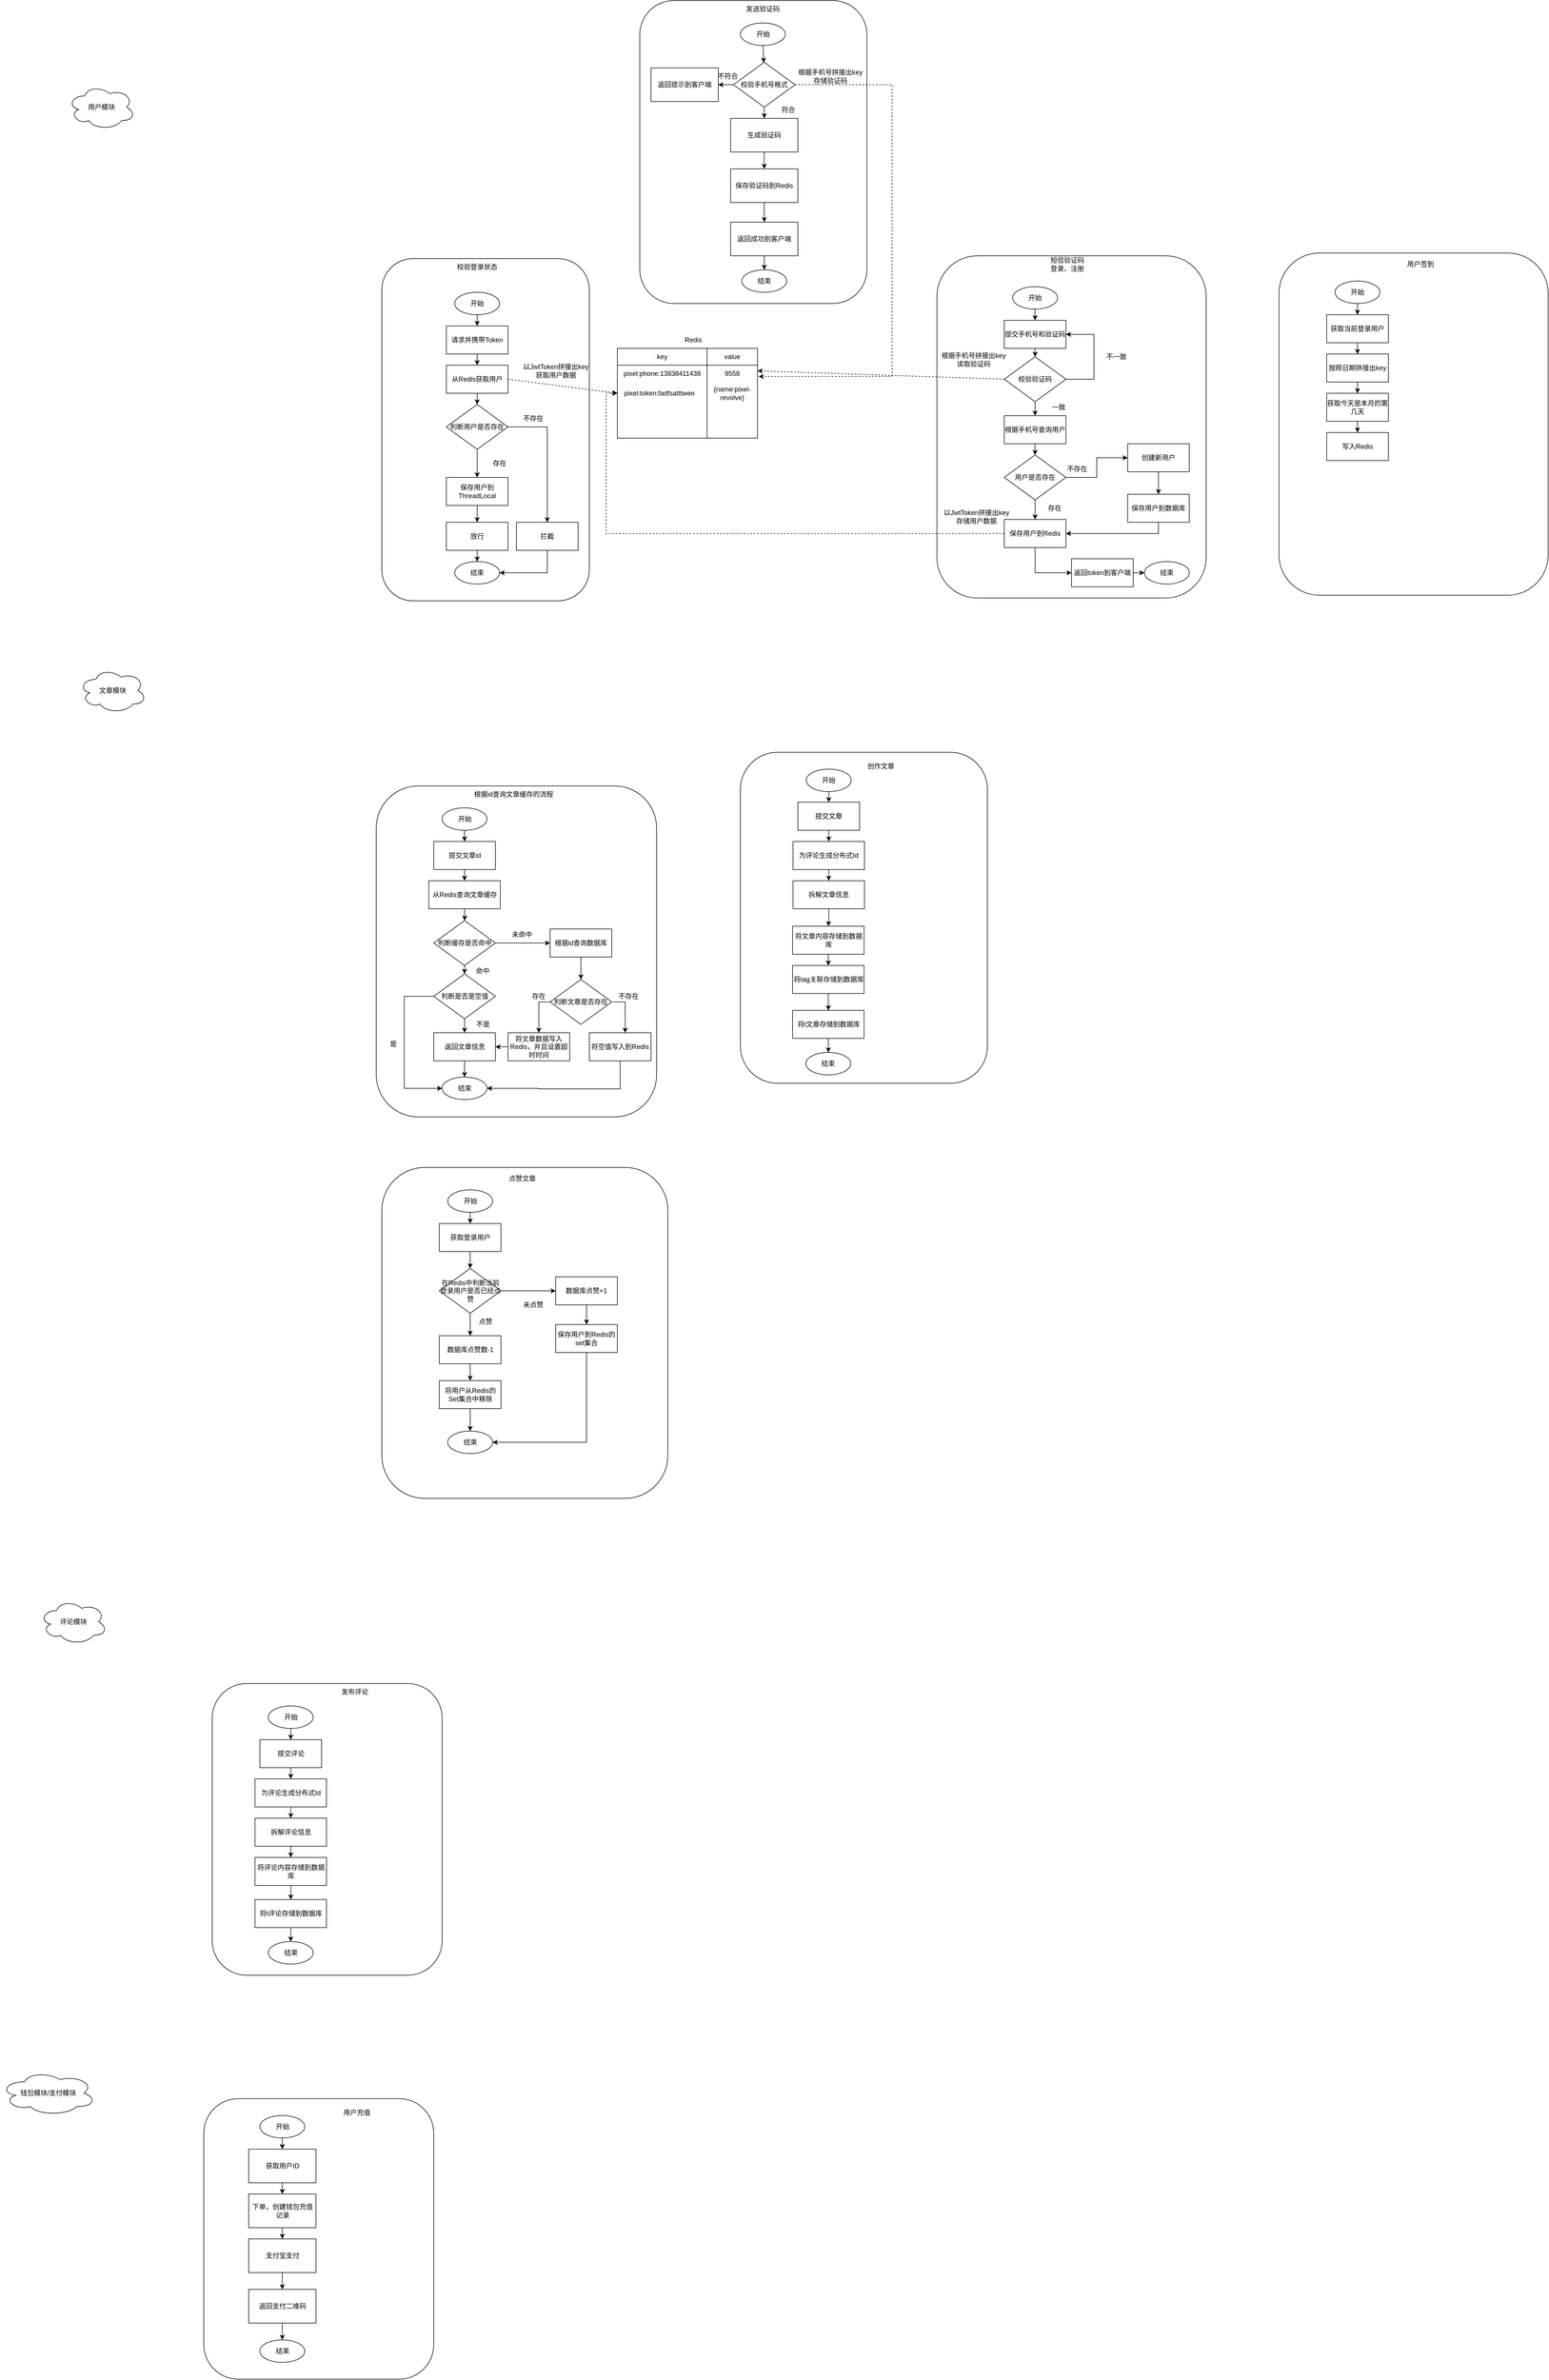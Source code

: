 <mxfile version="20.3.0" type="device"><diagram id="nVhsy2SbT8RxOn98KGPi" name="第 1 页"><mxGraphModel dx="1289" dy="2018" grid="1" gridSize="10" guides="1" tooltips="1" connect="1" arrows="1" fold="1" page="1" pageScale="1" pageWidth="827" pageHeight="1169" math="0" shadow="0"><root><mxCell id="0"/><mxCell id="1" parent="0"/><mxCell id="j9AViTtsNeWLFp3kKmNX-2" value="" style="rounded=1;whiteSpace=wrap;html=1;" parent="1" vertex="1"><mxGeometry x="-100" y="90" width="370" height="610" as="geometry"/></mxCell><mxCell id="j9AViTtsNeWLFp3kKmNX-5" value="" style="edgeStyle=orthogonalEdgeStyle;rounded=0;orthogonalLoop=1;jettySize=auto;html=1;" parent="1" source="j9AViTtsNeWLFp3kKmNX-1" target="j9AViTtsNeWLFp3kKmNX-4" edge="1"><mxGeometry relative="1" as="geometry"/></mxCell><mxCell id="j9AViTtsNeWLFp3kKmNX-1" value="开始" style="ellipse;whiteSpace=wrap;html=1;" parent="1" vertex="1"><mxGeometry x="30" y="150" width="80" height="40" as="geometry"/></mxCell><mxCell id="j9AViTtsNeWLFp3kKmNX-7" value="" style="edgeStyle=orthogonalEdgeStyle;rounded=0;orthogonalLoop=1;jettySize=auto;html=1;" parent="1" source="j9AViTtsNeWLFp3kKmNX-4" target="j9AViTtsNeWLFp3kKmNX-6" edge="1"><mxGeometry relative="1" as="geometry"/></mxCell><mxCell id="j9AViTtsNeWLFp3kKmNX-4" value="请求并携带Token" style="rounded=0;whiteSpace=wrap;html=1;" parent="1" vertex="1"><mxGeometry x="15" y="210" width="110" height="50" as="geometry"/></mxCell><mxCell id="j9AViTtsNeWLFp3kKmNX-9" value="" style="edgeStyle=orthogonalEdgeStyle;rounded=0;orthogonalLoop=1;jettySize=auto;html=1;" parent="1" source="j9AViTtsNeWLFp3kKmNX-6" target="j9AViTtsNeWLFp3kKmNX-8" edge="1"><mxGeometry relative="1" as="geometry"/></mxCell><mxCell id="j9AViTtsNeWLFp3kKmNX-67" style="rounded=0;orthogonalLoop=1;jettySize=auto;html=1;exitX=1;exitY=0.5;exitDx=0;exitDy=0;entryX=0;entryY=0.5;entryDx=0;entryDy=0;dashed=1;" parent="1" source="j9AViTtsNeWLFp3kKmNX-6" target="j9AViTtsNeWLFp3kKmNX-41" edge="1"><mxGeometry relative="1" as="geometry"/></mxCell><mxCell id="j9AViTtsNeWLFp3kKmNX-6" value="从Redis获取用户" style="rounded=0;whiteSpace=wrap;html=1;" parent="1" vertex="1"><mxGeometry x="15" y="280" width="110" height="50" as="geometry"/></mxCell><mxCell id="j9AViTtsNeWLFp3kKmNX-11" value="" style="edgeStyle=orthogonalEdgeStyle;rounded=0;orthogonalLoop=1;jettySize=auto;html=1;" parent="1" source="j9AViTtsNeWLFp3kKmNX-8" target="j9AViTtsNeWLFp3kKmNX-10" edge="1"><mxGeometry relative="1" as="geometry"/></mxCell><mxCell id="j9AViTtsNeWLFp3kKmNX-15" style="edgeStyle=orthogonalEdgeStyle;rounded=0;orthogonalLoop=1;jettySize=auto;html=1;entryX=0.5;entryY=0;entryDx=0;entryDy=0;" parent="1" source="j9AViTtsNeWLFp3kKmNX-8" target="j9AViTtsNeWLFp3kKmNX-14" edge="1"><mxGeometry relative="1" as="geometry"/></mxCell><mxCell id="j9AViTtsNeWLFp3kKmNX-8" value="判断用户是否存在" style="rhombus;whiteSpace=wrap;html=1;" parent="1" vertex="1"><mxGeometry x="15" y="350" width="110" height="80" as="geometry"/></mxCell><mxCell id="j9AViTtsNeWLFp3kKmNX-13" value="" style="edgeStyle=orthogonalEdgeStyle;rounded=0;orthogonalLoop=1;jettySize=auto;html=1;" parent="1" source="j9AViTtsNeWLFp3kKmNX-10" target="j9AViTtsNeWLFp3kKmNX-12" edge="1"><mxGeometry relative="1" as="geometry"/></mxCell><mxCell id="j9AViTtsNeWLFp3kKmNX-10" value="保存用户到ThreadLocal" style="rounded=0;whiteSpace=wrap;html=1;" parent="1" vertex="1"><mxGeometry x="15" y="480" width="110" height="50" as="geometry"/></mxCell><mxCell id="j9AViTtsNeWLFp3kKmNX-20" value="" style="edgeStyle=orthogonalEdgeStyle;rounded=0;orthogonalLoop=1;jettySize=auto;html=1;" parent="1" source="j9AViTtsNeWLFp3kKmNX-12" target="j9AViTtsNeWLFp3kKmNX-19" edge="1"><mxGeometry relative="1" as="geometry"/></mxCell><mxCell id="j9AViTtsNeWLFp3kKmNX-12" value="放行" style="rounded=0;whiteSpace=wrap;html=1;" parent="1" vertex="1"><mxGeometry x="15" y="560" width="110" height="50" as="geometry"/></mxCell><mxCell id="j9AViTtsNeWLFp3kKmNX-21" style="edgeStyle=orthogonalEdgeStyle;rounded=0;orthogonalLoop=1;jettySize=auto;html=1;entryX=1;entryY=0.5;entryDx=0;entryDy=0;exitX=0.5;exitY=1;exitDx=0;exitDy=0;" parent="1" source="j9AViTtsNeWLFp3kKmNX-14" target="j9AViTtsNeWLFp3kKmNX-19" edge="1"><mxGeometry relative="1" as="geometry"/></mxCell><mxCell id="j9AViTtsNeWLFp3kKmNX-14" value="拦截" style="rounded=0;whiteSpace=wrap;html=1;" parent="1" vertex="1"><mxGeometry x="140" y="560" width="110" height="50" as="geometry"/></mxCell><mxCell id="j9AViTtsNeWLFp3kKmNX-17" value="存在" style="text;html=1;strokeColor=none;fillColor=none;align=center;verticalAlign=middle;whiteSpace=wrap;rounded=0;" parent="1" vertex="1"><mxGeometry x="80" y="440" width="60" height="30" as="geometry"/></mxCell><mxCell id="j9AViTtsNeWLFp3kKmNX-18" value="不存在" style="text;html=1;strokeColor=none;fillColor=none;align=center;verticalAlign=middle;whiteSpace=wrap;rounded=0;" parent="1" vertex="1"><mxGeometry x="140" y="360" width="60" height="30" as="geometry"/></mxCell><mxCell id="j9AViTtsNeWLFp3kKmNX-19" value="结束" style="ellipse;whiteSpace=wrap;html=1;" parent="1" vertex="1"><mxGeometry x="30" y="630" width="80" height="40" as="geometry"/></mxCell><mxCell id="j9AViTtsNeWLFp3kKmNX-22" value="校验登录状态" style="text;html=1;strokeColor=none;fillColor=none;align=center;verticalAlign=middle;whiteSpace=wrap;rounded=0;" parent="1" vertex="1"><mxGeometry x="30" y="90" width="80" height="30" as="geometry"/></mxCell><mxCell id="j9AViTtsNeWLFp3kKmNX-23" value="" style="rounded=1;whiteSpace=wrap;html=1;" parent="1" vertex="1"><mxGeometry x="890" y="85" width="480" height="610" as="geometry"/></mxCell><mxCell id="j9AViTtsNeWLFp3kKmNX-24" value="短信验证码登录、注册" style="text;html=1;strokeColor=none;fillColor=none;align=center;verticalAlign=middle;whiteSpace=wrap;rounded=0;" parent="1" vertex="1"><mxGeometry x="1090" y="85" width="65" height="30" as="geometry"/></mxCell><mxCell id="j9AViTtsNeWLFp3kKmNX-27" value="" style="edgeStyle=orthogonalEdgeStyle;rounded=0;orthogonalLoop=1;jettySize=auto;html=1;" parent="1" source="j9AViTtsNeWLFp3kKmNX-25" target="j9AViTtsNeWLFp3kKmNX-26" edge="1"><mxGeometry relative="1" as="geometry"/></mxCell><mxCell id="j9AViTtsNeWLFp3kKmNX-25" value="开始" style="ellipse;whiteSpace=wrap;html=1;" parent="1" vertex="1"><mxGeometry x="1025" y="140" width="80" height="40" as="geometry"/></mxCell><mxCell id="j9AViTtsNeWLFp3kKmNX-29" style="edgeStyle=orthogonalEdgeStyle;rounded=0;orthogonalLoop=1;jettySize=auto;html=1;exitX=0.5;exitY=1;exitDx=0;exitDy=0;entryX=0.5;entryY=0;entryDx=0;entryDy=0;" parent="1" source="j9AViTtsNeWLFp3kKmNX-26" target="j9AViTtsNeWLFp3kKmNX-28" edge="1"><mxGeometry relative="1" as="geometry"/></mxCell><mxCell id="j9AViTtsNeWLFp3kKmNX-26" value="提交手机号和验证码" style="rounded=0;whiteSpace=wrap;html=1;" parent="1" vertex="1"><mxGeometry x="1010" y="200" width="110" height="50" as="geometry"/></mxCell><mxCell id="j9AViTtsNeWLFp3kKmNX-30" style="edgeStyle=orthogonalEdgeStyle;rounded=0;orthogonalLoop=1;jettySize=auto;html=1;exitX=1;exitY=0.5;exitDx=0;exitDy=0;entryX=1;entryY=0.5;entryDx=0;entryDy=0;" parent="1" source="j9AViTtsNeWLFp3kKmNX-28" target="j9AViTtsNeWLFp3kKmNX-26" edge="1"><mxGeometry relative="1" as="geometry"><Array as="points"><mxPoint x="1170" y="305"/><mxPoint x="1170" y="225"/></Array></mxGeometry></mxCell><mxCell id="j9AViTtsNeWLFp3kKmNX-36" value="" style="edgeStyle=orthogonalEdgeStyle;rounded=0;orthogonalLoop=1;jettySize=auto;html=1;" parent="1" source="j9AViTtsNeWLFp3kKmNX-28" target="j9AViTtsNeWLFp3kKmNX-35" edge="1"><mxGeometry relative="1" as="geometry"/></mxCell><mxCell id="j9AViTtsNeWLFp3kKmNX-44" style="rounded=0;orthogonalLoop=1;jettySize=auto;html=1;exitX=0;exitY=0.5;exitDx=0;exitDy=0;entryX=1;entryY=0.25;entryDx=0;entryDy=0;dashed=1;" parent="1" source="j9AViTtsNeWLFp3kKmNX-28" target="j9AViTtsNeWLFp3kKmNX-34" edge="1"><mxGeometry relative="1" as="geometry"><mxPoint x="880" y="290" as="targetPoint"/></mxGeometry></mxCell><mxCell id="j9AViTtsNeWLFp3kKmNX-28" value="校验验证码" style="rhombus;whiteSpace=wrap;html=1;" parent="1" vertex="1"><mxGeometry x="1010" y="265" width="110" height="80" as="geometry"/></mxCell><mxCell id="j9AViTtsNeWLFp3kKmNX-31" value="不一致" style="text;html=1;strokeColor=none;fillColor=none;align=center;verticalAlign=middle;whiteSpace=wrap;rounded=0;" parent="1" vertex="1"><mxGeometry x="1180" y="250" width="60" height="30" as="geometry"/></mxCell><mxCell id="j9AViTtsNeWLFp3kKmNX-33" value="Redis" style="text;html=1;align=center;verticalAlign=middle;resizable=0;points=[];autosize=1;strokeColor=none;fillColor=none;" parent="1" vertex="1"><mxGeometry x="430" y="220" width="50" height="30" as="geometry"/></mxCell><mxCell id="j9AViTtsNeWLFp3kKmNX-34" value="" style="rounded=0;whiteSpace=wrap;html=1;" parent="1" vertex="1"><mxGeometry x="320" y="250" width="250" height="160" as="geometry"/></mxCell><mxCell id="j9AViTtsNeWLFp3kKmNX-48" value="" style="edgeStyle=none;rounded=0;orthogonalLoop=1;jettySize=auto;html=1;" parent="1" source="j9AViTtsNeWLFp3kKmNX-35" target="j9AViTtsNeWLFp3kKmNX-47" edge="1"><mxGeometry relative="1" as="geometry"/></mxCell><mxCell id="j9AViTtsNeWLFp3kKmNX-35" value="根据手机号查询用户" style="rounded=0;whiteSpace=wrap;html=1;" parent="1" vertex="1"><mxGeometry x="1010" y="370" width="110" height="50" as="geometry"/></mxCell><mxCell id="j9AViTtsNeWLFp3kKmNX-37" value="key" style="rounded=0;whiteSpace=wrap;html=1;" parent="1" vertex="1"><mxGeometry x="320" y="250" width="160" height="30" as="geometry"/></mxCell><mxCell id="j9AViTtsNeWLFp3kKmNX-38" value="value" style="rounded=0;whiteSpace=wrap;html=1;" parent="1" vertex="1"><mxGeometry x="480" y="250" width="90" height="30" as="geometry"/></mxCell><mxCell id="j9AViTtsNeWLFp3kKmNX-39" value="" style="rounded=0;whiteSpace=wrap;html=1;" parent="1" vertex="1"><mxGeometry x="320" y="280" width="160" height="130" as="geometry"/></mxCell><mxCell id="j9AViTtsNeWLFp3kKmNX-40" value="pixel:phone:13838411438" style="text;html=1;strokeColor=none;fillColor=none;align=center;verticalAlign=middle;whiteSpace=wrap;rounded=0;" parent="1" vertex="1"><mxGeometry x="325" y="280" width="150" height="30" as="geometry"/></mxCell><mxCell id="j9AViTtsNeWLFp3kKmNX-41" value="pixel:token:fadfsatttweo" style="text;html=1;strokeColor=none;fillColor=none;align=center;verticalAlign=middle;whiteSpace=wrap;rounded=0;" parent="1" vertex="1"><mxGeometry x="320" y="315" width="150" height="30" as="geometry"/></mxCell><mxCell id="j9AViTtsNeWLFp3kKmNX-42" value="9558" style="text;html=1;strokeColor=none;fillColor=none;align=center;verticalAlign=middle;whiteSpace=wrap;rounded=0;" parent="1" vertex="1"><mxGeometry x="490" y="280" width="70" height="30" as="geometry"/></mxCell><mxCell id="j9AViTtsNeWLFp3kKmNX-43" value="{name:pixel-revolve}" style="text;html=1;strokeColor=none;fillColor=none;align=center;verticalAlign=middle;whiteSpace=wrap;rounded=0;" parent="1" vertex="1"><mxGeometry x="490" y="315" width="70" height="30" as="geometry"/></mxCell><mxCell id="j9AViTtsNeWLFp3kKmNX-45" value="根据手机号拼接出key&lt;br&gt;读取验证码" style="text;html=1;align=center;verticalAlign=middle;resizable=0;points=[];autosize=1;strokeColor=none;fillColor=none;" parent="1" vertex="1"><mxGeometry x="885" y="250" width="140" height="40" as="geometry"/></mxCell><mxCell id="j9AViTtsNeWLFp3kKmNX-46" value="一致" style="text;html=1;strokeColor=none;fillColor=none;align=center;verticalAlign=middle;whiteSpace=wrap;rounded=0;" parent="1" vertex="1"><mxGeometry x="1077" y="340" width="60" height="30" as="geometry"/></mxCell><mxCell id="j9AViTtsNeWLFp3kKmNX-53" value="" style="edgeStyle=none;rounded=0;orthogonalLoop=1;jettySize=auto;html=1;" parent="1" source="j9AViTtsNeWLFp3kKmNX-47" target="j9AViTtsNeWLFp3kKmNX-52" edge="1"><mxGeometry relative="1" as="geometry"/></mxCell><mxCell id="j9AViTtsNeWLFp3kKmNX-55" style="edgeStyle=orthogonalEdgeStyle;rounded=0;orthogonalLoop=1;jettySize=auto;html=1;exitX=1;exitY=0.5;exitDx=0;exitDy=0;entryX=0;entryY=0.5;entryDx=0;entryDy=0;" parent="1" source="j9AViTtsNeWLFp3kKmNX-47" target="j9AViTtsNeWLFp3kKmNX-54" edge="1"><mxGeometry relative="1" as="geometry"/></mxCell><mxCell id="j9AViTtsNeWLFp3kKmNX-47" value="用户是否存在" style="rhombus;whiteSpace=wrap;html=1;" parent="1" vertex="1"><mxGeometry x="1010" y="440" width="110" height="80" as="geometry"/></mxCell><mxCell id="j9AViTtsNeWLFp3kKmNX-61" style="edgeStyle=orthogonalEdgeStyle;rounded=0;orthogonalLoop=1;jettySize=auto;html=1;exitX=0;exitY=0.5;exitDx=0;exitDy=0;entryX=0;entryY=0.5;entryDx=0;entryDy=0;dashed=1;" parent="1" source="j9AViTtsNeWLFp3kKmNX-52" target="j9AViTtsNeWLFp3kKmNX-41" edge="1"><mxGeometry relative="1" as="geometry"/></mxCell><mxCell id="j9AViTtsNeWLFp3kKmNX-64" style="edgeStyle=orthogonalEdgeStyle;rounded=0;orthogonalLoop=1;jettySize=auto;html=1;exitX=0.5;exitY=1;exitDx=0;exitDy=0;entryX=0;entryY=0.5;entryDx=0;entryDy=0;" parent="1" source="j9AViTtsNeWLFp3kKmNX-52" target="j9AViTtsNeWLFp3kKmNX-63" edge="1"><mxGeometry relative="1" as="geometry"/></mxCell><mxCell id="j9AViTtsNeWLFp3kKmNX-52" value="保存用户到Redis" style="rounded=0;whiteSpace=wrap;html=1;" parent="1" vertex="1"><mxGeometry x="1010" y="555" width="110" height="50" as="geometry"/></mxCell><mxCell id="j9AViTtsNeWLFp3kKmNX-58" value="" style="edgeStyle=orthogonalEdgeStyle;rounded=0;orthogonalLoop=1;jettySize=auto;html=1;" parent="1" source="j9AViTtsNeWLFp3kKmNX-54" target="j9AViTtsNeWLFp3kKmNX-57" edge="1"><mxGeometry relative="1" as="geometry"/></mxCell><mxCell id="j9AViTtsNeWLFp3kKmNX-54" value="创建新用户" style="rounded=0;whiteSpace=wrap;html=1;" parent="1" vertex="1"><mxGeometry x="1230" y="420" width="110" height="50" as="geometry"/></mxCell><mxCell id="j9AViTtsNeWLFp3kKmNX-56" value="不存在" style="text;html=1;strokeColor=none;fillColor=none;align=center;verticalAlign=middle;whiteSpace=wrap;rounded=0;" parent="1" vertex="1"><mxGeometry x="1110" y="450" width="60" height="30" as="geometry"/></mxCell><mxCell id="j9AViTtsNeWLFp3kKmNX-59" style="edgeStyle=orthogonalEdgeStyle;rounded=0;orthogonalLoop=1;jettySize=auto;html=1;exitX=0.5;exitY=1;exitDx=0;exitDy=0;entryX=1;entryY=0.5;entryDx=0;entryDy=0;" parent="1" source="j9AViTtsNeWLFp3kKmNX-57" target="j9AViTtsNeWLFp3kKmNX-52" edge="1"><mxGeometry relative="1" as="geometry"><Array as="points"><mxPoint x="1285" y="580"/><mxPoint x="1120" y="580"/></Array></mxGeometry></mxCell><mxCell id="j9AViTtsNeWLFp3kKmNX-57" value="保存用户到数据库" style="rounded=0;whiteSpace=wrap;html=1;" parent="1" vertex="1"><mxGeometry x="1230" y="510" width="110" height="50" as="geometry"/></mxCell><mxCell id="j9AViTtsNeWLFp3kKmNX-60" value="存在" style="text;html=1;strokeColor=none;fillColor=none;align=center;verticalAlign=middle;whiteSpace=wrap;rounded=0;" parent="1" vertex="1"><mxGeometry x="1070" y="520" width="60" height="30" as="geometry"/></mxCell><mxCell id="j9AViTtsNeWLFp3kKmNX-62" value="以JwtToken拼接出key&lt;br&gt;存储用户数据" style="text;html=1;align=center;verticalAlign=middle;resizable=0;points=[];autosize=1;strokeColor=none;fillColor=none;" parent="1" vertex="1"><mxGeometry x="890" y="530" width="140" height="40" as="geometry"/></mxCell><mxCell id="j9AViTtsNeWLFp3kKmNX-66" value="" style="edgeStyle=orthogonalEdgeStyle;rounded=0;orthogonalLoop=1;jettySize=auto;html=1;" parent="1" source="j9AViTtsNeWLFp3kKmNX-63" target="j9AViTtsNeWLFp3kKmNX-65" edge="1"><mxGeometry relative="1" as="geometry"/></mxCell><mxCell id="j9AViTtsNeWLFp3kKmNX-63" value="返回token到客户端" style="rounded=0;whiteSpace=wrap;html=1;" parent="1" vertex="1"><mxGeometry x="1130" y="625" width="110" height="50" as="geometry"/></mxCell><mxCell id="j9AViTtsNeWLFp3kKmNX-65" value="结束" style="ellipse;whiteSpace=wrap;html=1;" parent="1" vertex="1"><mxGeometry x="1260" y="630" width="80" height="40" as="geometry"/></mxCell><mxCell id="j9AViTtsNeWLFp3kKmNX-68" value="以JwtToken拼接出key&lt;br&gt;获取用户数据" style="text;html=1;align=center;verticalAlign=middle;resizable=0;points=[];autosize=1;strokeColor=none;fillColor=none;" parent="1" vertex="1"><mxGeometry x="140" y="270" width="140" height="40" as="geometry"/></mxCell><mxCell id="j9AViTtsNeWLFp3kKmNX-69" value="" style="rounded=1;whiteSpace=wrap;html=1;" parent="1" vertex="1"><mxGeometry x="360" y="-370" width="405" height="540" as="geometry"/></mxCell><mxCell id="j9AViTtsNeWLFp3kKmNX-70" value="发送验证码" style="text;html=1;strokeColor=none;fillColor=none;align=center;verticalAlign=middle;whiteSpace=wrap;rounded=0;" parent="1" vertex="1"><mxGeometry x="547" y="-370" width="65" height="30" as="geometry"/></mxCell><mxCell id="j9AViTtsNeWLFp3kKmNX-75" value="" style="edgeStyle=none;rounded=0;orthogonalLoop=1;jettySize=auto;html=1;" parent="1" source="j9AViTtsNeWLFp3kKmNX-71" target="j9AViTtsNeWLFp3kKmNX-73" edge="1"><mxGeometry relative="1" as="geometry"/></mxCell><mxCell id="j9AViTtsNeWLFp3kKmNX-71" value="开始" style="ellipse;whiteSpace=wrap;html=1;" parent="1" vertex="1"><mxGeometry x="539.5" y="-330" width="80" height="40" as="geometry"/></mxCell><mxCell id="j9AViTtsNeWLFp3kKmNX-77" value="" style="edgeStyle=none;rounded=0;orthogonalLoop=1;jettySize=auto;html=1;" parent="1" source="j9AViTtsNeWLFp3kKmNX-73" target="j9AViTtsNeWLFp3kKmNX-76" edge="1"><mxGeometry relative="1" as="geometry"/></mxCell><mxCell id="j9AViTtsNeWLFp3kKmNX-81" style="edgeStyle=orthogonalEdgeStyle;rounded=0;orthogonalLoop=1;jettySize=auto;html=1;exitX=1;exitY=0.5;exitDx=0;exitDy=0;entryX=1.008;entryY=0.313;entryDx=0;entryDy=0;entryPerimeter=0;dashed=1;" parent="1" source="j9AViTtsNeWLFp3kKmNX-73" target="j9AViTtsNeWLFp3kKmNX-34" edge="1"><mxGeometry relative="1" as="geometry"><Array as="points"><mxPoint x="810" y="-220"/><mxPoint x="810" y="300"/></Array></mxGeometry></mxCell><mxCell id="j9AViTtsNeWLFp3kKmNX-86" style="edgeStyle=orthogonalEdgeStyle;rounded=0;orthogonalLoop=1;jettySize=auto;html=1;exitX=0;exitY=0.5;exitDx=0;exitDy=0;entryX=1;entryY=0.5;entryDx=0;entryDy=0;" parent="1" source="j9AViTtsNeWLFp3kKmNX-73" target="j9AViTtsNeWLFp3kKmNX-85" edge="1"><mxGeometry relative="1" as="geometry"/></mxCell><mxCell id="j9AViTtsNeWLFp3kKmNX-73" value="校验手机号格式" style="rhombus;whiteSpace=wrap;html=1;" parent="1" vertex="1"><mxGeometry x="527" y="-260" width="110" height="80" as="geometry"/></mxCell><mxCell id="j9AViTtsNeWLFp3kKmNX-79" value="" style="edgeStyle=none;rounded=0;orthogonalLoop=1;jettySize=auto;html=1;" parent="1" source="j9AViTtsNeWLFp3kKmNX-76" target="j9AViTtsNeWLFp3kKmNX-78" edge="1"><mxGeometry relative="1" as="geometry"/></mxCell><mxCell id="j9AViTtsNeWLFp3kKmNX-76" value="生成验证码" style="rounded=0;whiteSpace=wrap;html=1;" parent="1" vertex="1"><mxGeometry x="522" y="-160" width="120" height="60" as="geometry"/></mxCell><mxCell id="j9AViTtsNeWLFp3kKmNX-89" value="" style="edgeStyle=orthogonalEdgeStyle;rounded=0;orthogonalLoop=1;jettySize=auto;html=1;" parent="1" source="j9AViTtsNeWLFp3kKmNX-78" target="j9AViTtsNeWLFp3kKmNX-88" edge="1"><mxGeometry relative="1" as="geometry"/></mxCell><mxCell id="j9AViTtsNeWLFp3kKmNX-78" value="保存验证码到Redis" style="rounded=0;whiteSpace=wrap;html=1;" parent="1" vertex="1"><mxGeometry x="522" y="-70" width="120" height="60" as="geometry"/></mxCell><mxCell id="j9AViTtsNeWLFp3kKmNX-80" value="符合" style="text;html=1;strokeColor=none;fillColor=none;align=center;verticalAlign=middle;whiteSpace=wrap;rounded=0;" parent="1" vertex="1"><mxGeometry x="595" y="-190" width="60" height="30" as="geometry"/></mxCell><mxCell id="j9AViTtsNeWLFp3kKmNX-82" value="根据手机号拼接出key存储验证码" style="text;html=1;strokeColor=none;fillColor=none;align=center;verticalAlign=middle;whiteSpace=wrap;rounded=0;" parent="1" vertex="1"><mxGeometry x="640" y="-250" width="120" height="30" as="geometry"/></mxCell><mxCell id="j9AViTtsNeWLFp3kKmNX-85" value="返回提示到客户端" style="rounded=0;whiteSpace=wrap;html=1;" parent="1" vertex="1"><mxGeometry x="380" y="-250" width="120" height="60" as="geometry"/></mxCell><mxCell id="j9AViTtsNeWLFp3kKmNX-87" value="不符合" style="text;html=1;strokeColor=none;fillColor=none;align=center;verticalAlign=middle;whiteSpace=wrap;rounded=0;" parent="1" vertex="1"><mxGeometry x="487" y="-250" width="60" height="30" as="geometry"/></mxCell><mxCell id="j9AViTtsNeWLFp3kKmNX-91" value="" style="edgeStyle=orthogonalEdgeStyle;rounded=0;orthogonalLoop=1;jettySize=auto;html=1;" parent="1" source="j9AViTtsNeWLFp3kKmNX-88" target="j9AViTtsNeWLFp3kKmNX-90" edge="1"><mxGeometry relative="1" as="geometry"/></mxCell><mxCell id="j9AViTtsNeWLFp3kKmNX-88" value="返回成功到客户端" style="rounded=0;whiteSpace=wrap;html=1;" parent="1" vertex="1"><mxGeometry x="522" y="25" width="120" height="60" as="geometry"/></mxCell><mxCell id="j9AViTtsNeWLFp3kKmNX-90" value="结束" style="ellipse;whiteSpace=wrap;html=1;" parent="1" vertex="1"><mxGeometry x="542" y="110" width="80" height="40" as="geometry"/></mxCell><mxCell id="ISNjMWJoQyWhPjFSPIuz-1" value="" style="rounded=1;whiteSpace=wrap;html=1;" parent="1" vertex="1"><mxGeometry x="-110" y="1030" width="500" height="590" as="geometry"/></mxCell><mxCell id="ISNjMWJoQyWhPjFSPIuz-3" value="根据id查询文章缓存的流程" style="text;html=1;strokeColor=none;fillColor=none;align=center;verticalAlign=middle;whiteSpace=wrap;rounded=0;" parent="1" vertex="1"><mxGeometry x="60" y="1030" width="150" height="30" as="geometry"/></mxCell><mxCell id="ISNjMWJoQyWhPjFSPIuz-5" value="" style="edgeStyle=orthogonalEdgeStyle;rounded=0;orthogonalLoop=1;jettySize=auto;html=1;" parent="1" source="ISNjMWJoQyWhPjFSPIuz-6" target="ISNjMWJoQyWhPjFSPIuz-8" edge="1"><mxGeometry relative="1" as="geometry"/></mxCell><mxCell id="ISNjMWJoQyWhPjFSPIuz-6" value="开始" style="ellipse;whiteSpace=wrap;html=1;" parent="1" vertex="1"><mxGeometry x="7.5" y="1069" width="80" height="40" as="geometry"/></mxCell><mxCell id="ISNjMWJoQyWhPjFSPIuz-7" value="" style="edgeStyle=orthogonalEdgeStyle;rounded=0;orthogonalLoop=1;jettySize=auto;html=1;" parent="1" source="ISNjMWJoQyWhPjFSPIuz-8" target="ISNjMWJoQyWhPjFSPIuz-10" edge="1"><mxGeometry relative="1" as="geometry"/></mxCell><mxCell id="ISNjMWJoQyWhPjFSPIuz-8" value="提交文章id" style="rounded=0;whiteSpace=wrap;html=1;" parent="1" vertex="1"><mxGeometry x="-7.5" y="1129" width="110" height="50" as="geometry"/></mxCell><mxCell id="ISNjMWJoQyWhPjFSPIuz-9" value="" style="edgeStyle=orthogonalEdgeStyle;rounded=0;orthogonalLoop=1;jettySize=auto;html=1;" parent="1" source="ISNjMWJoQyWhPjFSPIuz-10" target="ISNjMWJoQyWhPjFSPIuz-13" edge="1"><mxGeometry relative="1" as="geometry"/></mxCell><mxCell id="ISNjMWJoQyWhPjFSPIuz-10" value="从Redis查询文章缓存" style="rounded=0;whiteSpace=wrap;html=1;" parent="1" vertex="1"><mxGeometry x="-16.25" y="1199" width="127.5" height="50" as="geometry"/></mxCell><mxCell id="ISNjMWJoQyWhPjFSPIuz-23" value="" style="edgeStyle=orthogonalEdgeStyle;rounded=0;orthogonalLoop=1;jettySize=auto;html=1;entryX=0;entryY=0.5;entryDx=0;entryDy=0;" parent="1" source="ISNjMWJoQyWhPjFSPIuz-13" target="ISNjMWJoQyWhPjFSPIuz-19" edge="1"><mxGeometry relative="1" as="geometry"/></mxCell><mxCell id="ISNjMWJoQyWhPjFSPIuz-47" value="" style="edgeStyle=orthogonalEdgeStyle;rounded=0;orthogonalLoop=1;jettySize=auto;html=1;" parent="1" source="ISNjMWJoQyWhPjFSPIuz-13" target="ISNjMWJoQyWhPjFSPIuz-45" edge="1"><mxGeometry relative="1" as="geometry"/></mxCell><mxCell id="ISNjMWJoQyWhPjFSPIuz-13" value="判断缓存是否命中" style="rhombus;whiteSpace=wrap;html=1;" parent="1" vertex="1"><mxGeometry x="-7.5" y="1270" width="110" height="80" as="geometry"/></mxCell><mxCell id="ISNjMWJoQyWhPjFSPIuz-24" value="" style="edgeStyle=orthogonalEdgeStyle;rounded=0;orthogonalLoop=1;jettySize=auto;html=1;" parent="1" source="ISNjMWJoQyWhPjFSPIuz-15" target="ISNjMWJoQyWhPjFSPIuz-22" edge="1"><mxGeometry relative="1" as="geometry"/></mxCell><mxCell id="ISNjMWJoQyWhPjFSPIuz-15" value="返回文章信息" style="rounded=0;whiteSpace=wrap;html=1;" parent="1" vertex="1"><mxGeometry x="-7.5" y="1470" width="110" height="50" as="geometry"/></mxCell><mxCell id="ISNjMWJoQyWhPjFSPIuz-26" value="" style="edgeStyle=orthogonalEdgeStyle;rounded=0;orthogonalLoop=1;jettySize=auto;html=1;" parent="1" source="ISNjMWJoQyWhPjFSPIuz-19" target="ISNjMWJoQyWhPjFSPIuz-25" edge="1"><mxGeometry relative="1" as="geometry"/></mxCell><mxCell id="ISNjMWJoQyWhPjFSPIuz-19" value="根据id查询数据库" style="rounded=0;whiteSpace=wrap;html=1;" parent="1" vertex="1"><mxGeometry x="200" y="1285" width="110" height="50" as="geometry"/></mxCell><mxCell id="ISNjMWJoQyWhPjFSPIuz-20" value="命中" style="text;html=1;strokeColor=none;fillColor=none;align=center;verticalAlign=middle;whiteSpace=wrap;rounded=0;" parent="1" vertex="1"><mxGeometry x="50" y="1345" width="60" height="30" as="geometry"/></mxCell><mxCell id="ISNjMWJoQyWhPjFSPIuz-21" value="未命中" style="text;html=1;strokeColor=none;fillColor=none;align=center;verticalAlign=middle;whiteSpace=wrap;rounded=0;" parent="1" vertex="1"><mxGeometry x="120" y="1280" width="60" height="30" as="geometry"/></mxCell><mxCell id="ISNjMWJoQyWhPjFSPIuz-22" value="结束" style="ellipse;whiteSpace=wrap;html=1;" parent="1" vertex="1"><mxGeometry x="7.5" y="1549" width="80" height="40" as="geometry"/></mxCell><mxCell id="ISNjMWJoQyWhPjFSPIuz-31" style="edgeStyle=orthogonalEdgeStyle;rounded=0;orthogonalLoop=1;jettySize=auto;html=1;exitX=0;exitY=0.5;exitDx=0;exitDy=0;" parent="1" source="ISNjMWJoQyWhPjFSPIuz-25" target="ISNjMWJoQyWhPjFSPIuz-29" edge="1"><mxGeometry relative="1" as="geometry"><Array as="points"><mxPoint x="180" y="1415"/></Array></mxGeometry></mxCell><mxCell id="ISNjMWJoQyWhPjFSPIuz-25" value="判断文章是否存在" style="rhombus;whiteSpace=wrap;html=1;" parent="1" vertex="1"><mxGeometry x="200" y="1375" width="110" height="80" as="geometry"/></mxCell><mxCell id="ISNjMWJoQyWhPjFSPIuz-32" style="edgeStyle=orthogonalEdgeStyle;rounded=0;orthogonalLoop=1;jettySize=auto;html=1;exitX=0;exitY=0.5;exitDx=0;exitDy=0;entryX=1;entryY=0.5;entryDx=0;entryDy=0;" parent="1" source="ISNjMWJoQyWhPjFSPIuz-29" target="ISNjMWJoQyWhPjFSPIuz-15" edge="1"><mxGeometry relative="1" as="geometry"/></mxCell><mxCell id="ISNjMWJoQyWhPjFSPIuz-29" value="将文章数据写入Redis，并且设置超时时间" style="rounded=0;whiteSpace=wrap;html=1;" parent="1" vertex="1"><mxGeometry x="125" y="1470" width="110" height="50" as="geometry"/></mxCell><mxCell id="ISNjMWJoQyWhPjFSPIuz-33" value="存在" style="text;html=1;strokeColor=none;fillColor=none;align=center;verticalAlign=middle;whiteSpace=wrap;rounded=0;" parent="1" vertex="1"><mxGeometry x="150" y="1390" width="60" height="30" as="geometry"/></mxCell><mxCell id="ISNjMWJoQyWhPjFSPIuz-44" style="edgeStyle=orthogonalEdgeStyle;rounded=0;orthogonalLoop=1;jettySize=auto;html=1;entryX=1;entryY=0.5;entryDx=0;entryDy=0;" parent="1" source="ISNjMWJoQyWhPjFSPIuz-35" target="ISNjMWJoQyWhPjFSPIuz-22" edge="1"><mxGeometry relative="1" as="geometry"><Array as="points"><mxPoint x="325" y="1570"/><mxPoint x="179" y="1570"/><mxPoint x="179" y="1569"/></Array></mxGeometry></mxCell><mxCell id="ISNjMWJoQyWhPjFSPIuz-35" value="将空值写入到Redis" style="rounded=0;whiteSpace=wrap;html=1;" parent="1" vertex="1"><mxGeometry x="270" y="1470" width="110" height="50" as="geometry"/></mxCell><mxCell id="ISNjMWJoQyWhPjFSPIuz-42" value="" style="endArrow=classic;html=1;rounded=0;exitX=1;exitY=0.5;exitDx=0;exitDy=0;entryX=0.564;entryY=0;entryDx=0;entryDy=0;entryPerimeter=0;" parent="1" edge="1"><mxGeometry width="50" height="50" relative="1" as="geometry"><mxPoint x="312" y="1415" as="sourcePoint"/><mxPoint x="334.04" y="1470" as="targetPoint"/><Array as="points"><mxPoint x="334" y="1415"/></Array></mxGeometry></mxCell><mxCell id="ISNjMWJoQyWhPjFSPIuz-43" value="不存在" style="text;html=1;strokeColor=none;fillColor=none;align=center;verticalAlign=middle;whiteSpace=wrap;rounded=0;" parent="1" vertex="1"><mxGeometry x="310" y="1390" width="60" height="30" as="geometry"/></mxCell><mxCell id="ISNjMWJoQyWhPjFSPIuz-48" style="edgeStyle=orthogonalEdgeStyle;rounded=0;orthogonalLoop=1;jettySize=auto;html=1;exitX=0.5;exitY=1;exitDx=0;exitDy=0;entryX=0.5;entryY=0;entryDx=0;entryDy=0;" parent="1" source="ISNjMWJoQyWhPjFSPIuz-45" target="ISNjMWJoQyWhPjFSPIuz-15" edge="1"><mxGeometry relative="1" as="geometry"/></mxCell><mxCell id="ISNjMWJoQyWhPjFSPIuz-49" style="edgeStyle=orthogonalEdgeStyle;rounded=0;orthogonalLoop=1;jettySize=auto;html=1;exitX=0;exitY=0.5;exitDx=0;exitDy=0;entryX=0;entryY=0.5;entryDx=0;entryDy=0;" parent="1" source="ISNjMWJoQyWhPjFSPIuz-45" target="ISNjMWJoQyWhPjFSPIuz-22" edge="1"><mxGeometry relative="1" as="geometry"><Array as="points"><mxPoint x="-60" y="1405"/><mxPoint x="-60" y="1569"/></Array></mxGeometry></mxCell><mxCell id="ISNjMWJoQyWhPjFSPIuz-45" value="判断是否是空值" style="rhombus;whiteSpace=wrap;html=1;" parent="1" vertex="1"><mxGeometry x="-7.5" y="1365" width="110" height="80" as="geometry"/></mxCell><mxCell id="ISNjMWJoQyWhPjFSPIuz-50" value="是" style="text;html=1;align=center;verticalAlign=middle;resizable=0;points=[];autosize=1;strokeColor=none;fillColor=none;" parent="1" vertex="1"><mxGeometry x="-100" y="1475" width="40" height="30" as="geometry"/></mxCell><mxCell id="ISNjMWJoQyWhPjFSPIuz-51" value="不是" style="text;html=1;align=center;verticalAlign=middle;resizable=0;points=[];autosize=1;strokeColor=none;fillColor=none;" parent="1" vertex="1"><mxGeometry x="55" y="1440" width="50" height="30" as="geometry"/></mxCell><mxCell id="ISNjMWJoQyWhPjFSPIuz-52" value="" style="rounded=1;whiteSpace=wrap;html=1;" parent="1" vertex="1"><mxGeometry x="539.5" y="970" width="440.5" height="590" as="geometry"/></mxCell><mxCell id="ISNjMWJoQyWhPjFSPIuz-53" value="创作文章" style="text;html=1;strokeColor=none;fillColor=none;align=center;verticalAlign=middle;whiteSpace=wrap;rounded=0;" parent="1" vertex="1"><mxGeometry x="714.5" y="980" width="150" height="30" as="geometry"/></mxCell><mxCell id="Rn9vI1rJ4YBI4YlzSwDl-18" style="edgeStyle=orthogonalEdgeStyle;rounded=0;orthogonalLoop=1;jettySize=auto;html=1;exitX=0.5;exitY=1;exitDx=0;exitDy=0;entryX=0.5;entryY=0;entryDx=0;entryDy=0;" parent="1" source="ISNjMWJoQyWhPjFSPIuz-55" target="ISNjMWJoQyWhPjFSPIuz-57" edge="1"><mxGeometry relative="1" as="geometry"/></mxCell><mxCell id="ISNjMWJoQyWhPjFSPIuz-55" value="开始" style="ellipse;whiteSpace=wrap;html=1;" parent="1" vertex="1"><mxGeometry x="657" y="1000" width="80" height="40" as="geometry"/></mxCell><mxCell id="Rn9vI1rJ4YBI4YlzSwDl-19" value="" style="edgeStyle=orthogonalEdgeStyle;rounded=0;orthogonalLoop=1;jettySize=auto;html=1;" parent="1" source="ISNjMWJoQyWhPjFSPIuz-57" target="Rn9vI1rJ4YBI4YlzSwDl-16" edge="1"><mxGeometry relative="1" as="geometry"/></mxCell><mxCell id="ISNjMWJoQyWhPjFSPIuz-57" value="提交文章" style="rounded=0;whiteSpace=wrap;html=1;" parent="1" vertex="1"><mxGeometry x="642" y="1059" width="110" height="50" as="geometry"/></mxCell><mxCell id="Rn9vI1rJ4YBI4YlzSwDl-23" value="" style="edgeStyle=orthogonalEdgeStyle;rounded=0;orthogonalLoop=1;jettySize=auto;html=1;" parent="1" source="ISNjMWJoQyWhPjFSPIuz-59" target="Rn9vI1rJ4YBI4YlzSwDl-22" edge="1"><mxGeometry relative="1" as="geometry"/></mxCell><mxCell id="ISNjMWJoQyWhPjFSPIuz-59" value="拆解文章信息" style="rounded=0;whiteSpace=wrap;html=1;" parent="1" vertex="1"><mxGeometry x="633.25" y="1199" width="127.5" height="50" as="geometry"/></mxCell><mxCell id="ISNjMWJoQyWhPjFSPIuz-69" value="结束" style="ellipse;whiteSpace=wrap;html=1;" parent="1" vertex="1"><mxGeometry x="656.25" y="1505" width="80" height="40" as="geometry"/></mxCell><mxCell id="6NnTLkHy6AJ3-qytgYR5-2" value="" style="rounded=1;whiteSpace=wrap;html=1;" parent="1" vertex="1"><mxGeometry x="-100" y="1710" width="510" height="590" as="geometry"/></mxCell><mxCell id="6NnTLkHy6AJ3-qytgYR5-3" value="" style="edgeStyle=orthogonalEdgeStyle;rounded=0;orthogonalLoop=1;jettySize=auto;html=1;exitX=0.5;exitY=1;exitDx=0;exitDy=0;" parent="1" source="6NnTLkHy6AJ3-qytgYR5-32" target="6NnTLkHy6AJ3-qytgYR5-5" edge="1"><mxGeometry relative="1" as="geometry"><mxPoint x="57.5" y="1790" as="sourcePoint"/></mxGeometry></mxCell><mxCell id="6NnTLkHy6AJ3-qytgYR5-4" value="" style="edgeStyle=orthogonalEdgeStyle;rounded=0;orthogonalLoop=1;jettySize=auto;html=1;entryX=0.5;entryY=0;entryDx=0;entryDy=0;" parent="1" source="6NnTLkHy6AJ3-qytgYR5-5" target="6NnTLkHy6AJ3-qytgYR5-10" edge="1"><mxGeometry relative="1" as="geometry"><mxPoint x="57.6" y="1880" as="targetPoint"/></mxGeometry></mxCell><mxCell id="6NnTLkHy6AJ3-qytgYR5-5" value="获取登录用户" style="rounded=0;whiteSpace=wrap;html=1;" parent="1" vertex="1"><mxGeometry x="2.5" y="1810" width="110" height="50" as="geometry"/></mxCell><mxCell id="6NnTLkHy6AJ3-qytgYR5-8" value="" style="edgeStyle=orthogonalEdgeStyle;rounded=0;orthogonalLoop=1;jettySize=auto;html=1;entryX=0;entryY=0.5;entryDx=0;entryDy=0;" parent="1" source="6NnTLkHy6AJ3-qytgYR5-10" target="6NnTLkHy6AJ3-qytgYR5-36" edge="1"><mxGeometry relative="1" as="geometry"><mxPoint x="210" y="1930" as="targetPoint"/></mxGeometry></mxCell><mxCell id="6NnTLkHy6AJ3-qytgYR5-40" style="edgeStyle=orthogonalEdgeStyle;rounded=0;orthogonalLoop=1;jettySize=auto;html=1;exitX=0.5;exitY=1;exitDx=0;exitDy=0;" parent="1" source="6NnTLkHy6AJ3-qytgYR5-10" target="6NnTLkHy6AJ3-qytgYR5-39" edge="1"><mxGeometry relative="1" as="geometry"/></mxCell><mxCell id="6NnTLkHy6AJ3-qytgYR5-10" value="在Redis中判断当前登录用户是否已经点赞" style="rhombus;whiteSpace=wrap;html=1;" parent="1" vertex="1"><mxGeometry x="2.5" y="1890" width="110" height="80" as="geometry"/></mxCell><mxCell id="6NnTLkHy6AJ3-qytgYR5-15" value="点赞" style="text;html=1;strokeColor=none;fillColor=none;align=center;verticalAlign=middle;whiteSpace=wrap;rounded=0;" parent="1" vertex="1"><mxGeometry x="55" y="1970" width="60" height="30" as="geometry"/></mxCell><mxCell id="6NnTLkHy6AJ3-qytgYR5-16" value="未点赞" style="text;html=1;strokeColor=none;fillColor=none;align=center;verticalAlign=middle;whiteSpace=wrap;rounded=0;" parent="1" vertex="1"><mxGeometry x="140" y="1940" width="60" height="30" as="geometry"/></mxCell><mxCell id="6NnTLkHy6AJ3-qytgYR5-32" value="开始" style="ellipse;whiteSpace=wrap;html=1;" parent="1" vertex="1"><mxGeometry x="17.5" y="1750" width="80" height="40" as="geometry"/></mxCell><mxCell id="6NnTLkHy6AJ3-qytgYR5-34" value="点赞文章" style="text;html=1;align=center;verticalAlign=middle;resizable=0;points=[];autosize=1;strokeColor=none;fillColor=none;" parent="1" vertex="1"><mxGeometry x="120" y="1720" width="60" height="20" as="geometry"/></mxCell><mxCell id="6NnTLkHy6AJ3-qytgYR5-38" value="" style="edgeStyle=orthogonalEdgeStyle;rounded=0;orthogonalLoop=1;jettySize=auto;html=1;" parent="1" source="6NnTLkHy6AJ3-qytgYR5-36" target="6NnTLkHy6AJ3-qytgYR5-37" edge="1"><mxGeometry relative="1" as="geometry"/></mxCell><mxCell id="6NnTLkHy6AJ3-qytgYR5-36" value="数据库点赞+1" style="rounded=0;whiteSpace=wrap;html=1;" parent="1" vertex="1"><mxGeometry x="210" y="1905" width="110" height="50" as="geometry"/></mxCell><mxCell id="6NnTLkHy6AJ3-qytgYR5-45" style="edgeStyle=orthogonalEdgeStyle;rounded=0;orthogonalLoop=1;jettySize=auto;html=1;exitX=0.5;exitY=1;exitDx=0;exitDy=0;entryX=1;entryY=0.5;entryDx=0;entryDy=0;" parent="1" source="6NnTLkHy6AJ3-qytgYR5-37" target="6NnTLkHy6AJ3-qytgYR5-43" edge="1"><mxGeometry relative="1" as="geometry"/></mxCell><mxCell id="6NnTLkHy6AJ3-qytgYR5-37" value="保存用户到Redis的set集合" style="rounded=0;whiteSpace=wrap;html=1;" parent="1" vertex="1"><mxGeometry x="210" y="1990" width="110" height="50" as="geometry"/></mxCell><mxCell id="6NnTLkHy6AJ3-qytgYR5-42" value="" style="edgeStyle=orthogonalEdgeStyle;rounded=0;orthogonalLoop=1;jettySize=auto;html=1;" parent="1" source="6NnTLkHy6AJ3-qytgYR5-39" target="6NnTLkHy6AJ3-qytgYR5-41" edge="1"><mxGeometry relative="1" as="geometry"/></mxCell><mxCell id="6NnTLkHy6AJ3-qytgYR5-39" value="数据库点赞数-1" style="rounded=0;whiteSpace=wrap;html=1;" parent="1" vertex="1"><mxGeometry x="2.5" y="2010" width="110" height="50" as="geometry"/></mxCell><mxCell id="6NnTLkHy6AJ3-qytgYR5-44" value="" style="edgeStyle=orthogonalEdgeStyle;rounded=0;orthogonalLoop=1;jettySize=auto;html=1;" parent="1" source="6NnTLkHy6AJ3-qytgYR5-41" target="6NnTLkHy6AJ3-qytgYR5-43" edge="1"><mxGeometry relative="1" as="geometry"/></mxCell><mxCell id="6NnTLkHy6AJ3-qytgYR5-41" value="将用户从Redis的Set集合中移除" style="rounded=0;whiteSpace=wrap;html=1;" parent="1" vertex="1"><mxGeometry x="2.5" y="2090" width="110" height="50" as="geometry"/></mxCell><mxCell id="6NnTLkHy6AJ3-qytgYR5-43" value="结束" style="ellipse;whiteSpace=wrap;html=1;" parent="1" vertex="1"><mxGeometry x="17.5" y="2180" width="80" height="40" as="geometry"/></mxCell><mxCell id="Rn9vI1rJ4YBI4YlzSwDl-1" value="" style="rounded=1;whiteSpace=wrap;html=1;" parent="1" vertex="1"><mxGeometry x="-402.5" y="2630" width="410" height="520" as="geometry"/></mxCell><mxCell id="Rn9vI1rJ4YBI4YlzSwDl-2" value="发布评论" style="text;html=1;strokeColor=none;fillColor=none;align=center;verticalAlign=middle;whiteSpace=wrap;rounded=0;" parent="1" vertex="1"><mxGeometry x="-178" y="2630" width="60" height="30" as="geometry"/></mxCell><mxCell id="Rn9vI1rJ4YBI4YlzSwDl-6" value="" style="edgeStyle=orthogonalEdgeStyle;rounded=0;orthogonalLoop=1;jettySize=auto;html=1;" parent="1" source="Rn9vI1rJ4YBI4YlzSwDl-3" target="Rn9vI1rJ4YBI4YlzSwDl-5" edge="1"><mxGeometry relative="1" as="geometry"/></mxCell><mxCell id="Rn9vI1rJ4YBI4YlzSwDl-3" value="开始" style="ellipse;whiteSpace=wrap;html=1;" parent="1" vertex="1"><mxGeometry x="-302.5" y="2670" width="80" height="40" as="geometry"/></mxCell><mxCell id="Rn9vI1rJ4YBI4YlzSwDl-12" value="" style="edgeStyle=orthogonalEdgeStyle;rounded=0;orthogonalLoop=1;jettySize=auto;html=1;" parent="1" source="Rn9vI1rJ4YBI4YlzSwDl-5" target="Rn9vI1rJ4YBI4YlzSwDl-11" edge="1"><mxGeometry relative="1" as="geometry"/></mxCell><mxCell id="Rn9vI1rJ4YBI4YlzSwDl-5" value="提交评论" style="rounded=0;whiteSpace=wrap;html=1;" parent="1" vertex="1"><mxGeometry x="-317.5" y="2730" width="110" height="50" as="geometry"/></mxCell><mxCell id="Rn9vI1rJ4YBI4YlzSwDl-10" value="" style="edgeStyle=orthogonalEdgeStyle;rounded=0;orthogonalLoop=1;jettySize=auto;html=1;" parent="1" source="Rn9vI1rJ4YBI4YlzSwDl-7" edge="1"><mxGeometry relative="1" as="geometry"><mxPoint x="-262.5" y="2940" as="targetPoint"/></mxGeometry></mxCell><mxCell id="Rn9vI1rJ4YBI4YlzSwDl-7" value="拆解评论信息" style="rounded=0;whiteSpace=wrap;html=1;" parent="1" vertex="1"><mxGeometry x="-326.25" y="2870" width="127.5" height="50" as="geometry"/></mxCell><mxCell id="Rn9vI1rJ4YBI4YlzSwDl-15" style="edgeStyle=orthogonalEdgeStyle;rounded=0;orthogonalLoop=1;jettySize=auto;html=1;entryX=0.5;entryY=0;entryDx=0;entryDy=0;" parent="1" source="Rn9vI1rJ4YBI4YlzSwDl-11" target="Rn9vI1rJ4YBI4YlzSwDl-7" edge="1"><mxGeometry relative="1" as="geometry"/></mxCell><mxCell id="Rn9vI1rJ4YBI4YlzSwDl-11" value="为评论生成分布式Id" style="rounded=0;whiteSpace=wrap;html=1;" parent="1" vertex="1"><mxGeometry x="-326.25" y="2800" width="127.5" height="50" as="geometry"/></mxCell><mxCell id="Rn9vI1rJ4YBI4YlzSwDl-21" style="edgeStyle=orthogonalEdgeStyle;rounded=0;orthogonalLoop=1;jettySize=auto;html=1;exitX=0.5;exitY=1;exitDx=0;exitDy=0;entryX=0.5;entryY=0;entryDx=0;entryDy=0;" parent="1" source="Rn9vI1rJ4YBI4YlzSwDl-16" target="ISNjMWJoQyWhPjFSPIuz-59" edge="1"><mxGeometry relative="1" as="geometry"/></mxCell><mxCell id="Rn9vI1rJ4YBI4YlzSwDl-16" value="为评论生成分布式Id" style="rounded=0;whiteSpace=wrap;html=1;" parent="1" vertex="1"><mxGeometry x="633.25" y="1129" width="127.5" height="50" as="geometry"/></mxCell><mxCell id="Rn9vI1rJ4YBI4YlzSwDl-25" value="" style="edgeStyle=orthogonalEdgeStyle;rounded=0;orthogonalLoop=1;jettySize=auto;html=1;" parent="1" source="Rn9vI1rJ4YBI4YlzSwDl-22" target="Rn9vI1rJ4YBI4YlzSwDl-24" edge="1"><mxGeometry relative="1" as="geometry"/></mxCell><mxCell id="Rn9vI1rJ4YBI4YlzSwDl-22" value="将文章内容存储到数据库" style="rounded=0;whiteSpace=wrap;html=1;" parent="1" vertex="1"><mxGeometry x="632.5" y="1280" width="127.5" height="50" as="geometry"/></mxCell><mxCell id="Rn9vI1rJ4YBI4YlzSwDl-27" value="" style="edgeStyle=orthogonalEdgeStyle;rounded=0;orthogonalLoop=1;jettySize=auto;html=1;" parent="1" source="Rn9vI1rJ4YBI4YlzSwDl-24" target="Rn9vI1rJ4YBI4YlzSwDl-26" edge="1"><mxGeometry relative="1" as="geometry"/></mxCell><mxCell id="Rn9vI1rJ4YBI4YlzSwDl-24" value="将tag关联存储到数据库" style="rounded=0;whiteSpace=wrap;html=1;" parent="1" vertex="1"><mxGeometry x="632.5" y="1350" width="127.5" height="50" as="geometry"/></mxCell><mxCell id="Rn9vI1rJ4YBI4YlzSwDl-28" value="" style="edgeStyle=orthogonalEdgeStyle;rounded=0;orthogonalLoop=1;jettySize=auto;html=1;" parent="1" source="Rn9vI1rJ4YBI4YlzSwDl-26" target="ISNjMWJoQyWhPjFSPIuz-69" edge="1"><mxGeometry relative="1" as="geometry"/></mxCell><mxCell id="Rn9vI1rJ4YBI4YlzSwDl-26" value="将t文章存储到数据库" style="rounded=0;whiteSpace=wrap;html=1;" parent="1" vertex="1"><mxGeometry x="632.5" y="1430" width="127.5" height="50" as="geometry"/></mxCell><mxCell id="Rn9vI1rJ4YBI4YlzSwDl-29" value="结束" style="ellipse;whiteSpace=wrap;html=1;" parent="1" vertex="1"><mxGeometry x="-302.5" y="3090" width="80" height="40" as="geometry"/></mxCell><mxCell id="Rn9vI1rJ4YBI4YlzSwDl-36" value="" style="edgeStyle=orthogonalEdgeStyle;rounded=0;orthogonalLoop=1;jettySize=auto;html=1;" parent="1" source="Rn9vI1rJ4YBI4YlzSwDl-31" target="Rn9vI1rJ4YBI4YlzSwDl-35" edge="1"><mxGeometry relative="1" as="geometry"/></mxCell><mxCell id="Rn9vI1rJ4YBI4YlzSwDl-31" value="将评论内容存储到数据库" style="rounded=0;whiteSpace=wrap;html=1;" parent="1" vertex="1"><mxGeometry x="-326.25" y="2940" width="127.5" height="50" as="geometry"/></mxCell><mxCell id="Rn9vI1rJ4YBI4YlzSwDl-34" value="" style="edgeStyle=orthogonalEdgeStyle;rounded=0;orthogonalLoop=1;jettySize=auto;html=1;" parent="1" source="Rn9vI1rJ4YBI4YlzSwDl-35" target="Rn9vI1rJ4YBI4YlzSwDl-29" edge="1"><mxGeometry relative="1" as="geometry"/></mxCell><mxCell id="Rn9vI1rJ4YBI4YlzSwDl-35" value="将t评论存储到数据库" style="rounded=0;whiteSpace=wrap;html=1;" parent="1" vertex="1"><mxGeometry x="-326.25" y="3015" width="127.5" height="50" as="geometry"/></mxCell><mxCell id="chRcyFd-vEi2EtOgPlJh-1" value="评论模块" style="ellipse;shape=cloud;whiteSpace=wrap;html=1;" parent="1" vertex="1"><mxGeometry x="-710" y="2480" width="120" height="80" as="geometry"/></mxCell><mxCell id="chRcyFd-vEi2EtOgPlJh-2" value="文章模块" style="ellipse;shape=cloud;whiteSpace=wrap;html=1;" parent="1" vertex="1"><mxGeometry x="-640" y="820" width="120" height="80" as="geometry"/></mxCell><mxCell id="chRcyFd-vEi2EtOgPlJh-3" value="用户模块" style="ellipse;shape=cloud;whiteSpace=wrap;html=1;" parent="1" vertex="1"><mxGeometry x="-660" y="-220" width="120" height="80" as="geometry"/></mxCell><mxCell id="chRcyFd-vEi2EtOgPlJh-4" value="" style="rounded=1;whiteSpace=wrap;html=1;" parent="1" vertex="1"><mxGeometry x="1500" y="80" width="480" height="610" as="geometry"/></mxCell><mxCell id="chRcyFd-vEi2EtOgPlJh-5" value="用户签到" style="text;html=1;strokeColor=none;fillColor=none;align=center;verticalAlign=middle;whiteSpace=wrap;rounded=0;" parent="1" vertex="1"><mxGeometry x="1720" y="85" width="65" height="30" as="geometry"/></mxCell><mxCell id="chRcyFd-vEi2EtOgPlJh-9" value="" style="edgeStyle=orthogonalEdgeStyle;rounded=0;orthogonalLoop=1;jettySize=auto;html=1;" parent="1" source="chRcyFd-vEi2EtOgPlJh-6" target="chRcyFd-vEi2EtOgPlJh-7" edge="1"><mxGeometry relative="1" as="geometry"/></mxCell><mxCell id="chRcyFd-vEi2EtOgPlJh-6" value="开始" style="ellipse;whiteSpace=wrap;html=1;" parent="1" vertex="1"><mxGeometry x="1600" y="130" width="80" height="40" as="geometry"/></mxCell><mxCell id="chRcyFd-vEi2EtOgPlJh-11" value="" style="edgeStyle=orthogonalEdgeStyle;rounded=0;orthogonalLoop=1;jettySize=auto;html=1;" parent="1" source="chRcyFd-vEi2EtOgPlJh-7" target="chRcyFd-vEi2EtOgPlJh-10" edge="1"><mxGeometry relative="1" as="geometry"/></mxCell><mxCell id="chRcyFd-vEi2EtOgPlJh-7" value="获取当前登录用户" style="rounded=0;whiteSpace=wrap;html=1;" parent="1" vertex="1"><mxGeometry x="1585" y="190" width="110" height="50" as="geometry"/></mxCell><mxCell id="chRcyFd-vEi2EtOgPlJh-13" value="" style="edgeStyle=orthogonalEdgeStyle;rounded=0;orthogonalLoop=1;jettySize=auto;html=1;" parent="1" source="chRcyFd-vEi2EtOgPlJh-10" target="chRcyFd-vEi2EtOgPlJh-12" edge="1"><mxGeometry relative="1" as="geometry"/></mxCell><mxCell id="chRcyFd-vEi2EtOgPlJh-10" value="按照日期拼接出key" style="rounded=0;whiteSpace=wrap;html=1;" parent="1" vertex="1"><mxGeometry x="1585" y="260" width="110" height="50" as="geometry"/></mxCell><mxCell id="4zy09riUeguqEoAoDoEY-2" value="" style="edgeStyle=orthogonalEdgeStyle;rounded=0;orthogonalLoop=1;jettySize=auto;html=1;" parent="1" source="chRcyFd-vEi2EtOgPlJh-12" target="4zy09riUeguqEoAoDoEY-1" edge="1"><mxGeometry relative="1" as="geometry"/></mxCell><mxCell id="chRcyFd-vEi2EtOgPlJh-12" value="获取今天是本月的第几天" style="rounded=0;whiteSpace=wrap;html=1;" parent="1" vertex="1"><mxGeometry x="1585" y="330" width="110" height="50" as="geometry"/></mxCell><mxCell id="4zy09riUeguqEoAoDoEY-1" value="写入Redis" style="rounded=0;whiteSpace=wrap;html=1;" parent="1" vertex="1"><mxGeometry x="1585" y="400" width="110" height="50" as="geometry"/></mxCell><mxCell id="hXhqiK6oReYiAzsAsee6-1" value="钱包模块/支付模块" style="ellipse;shape=cloud;whiteSpace=wrap;html=1;" parent="1" vertex="1"><mxGeometry x="-780" y="3320" width="170" height="80" as="geometry"/></mxCell><mxCell id="hXhqiK6oReYiAzsAsee6-2" value="" style="rounded=1;whiteSpace=wrap;html=1;" parent="1" vertex="1"><mxGeometry x="-417.5" y="3370" width="410" height="500" as="geometry"/></mxCell><mxCell id="hXhqiK6oReYiAzsAsee6-3" value="用户充值" style="text;html=1;align=center;verticalAlign=middle;resizable=0;points=[];autosize=1;strokeColor=none;fillColor=none;" parent="1" vertex="1"><mxGeometry x="-180" y="3380" width="70" height="30" as="geometry"/></mxCell><mxCell id="hXhqiK6oReYiAzsAsee6-8" value="" style="edgeStyle=orthogonalEdgeStyle;rounded=0;orthogonalLoop=1;jettySize=auto;html=1;" parent="1" source="hXhqiK6oReYiAzsAsee6-4" target="hXhqiK6oReYiAzsAsee6-7" edge="1"><mxGeometry relative="1" as="geometry"/></mxCell><mxCell id="hXhqiK6oReYiAzsAsee6-4" value="开始" style="ellipse;whiteSpace=wrap;html=1;" parent="1" vertex="1"><mxGeometry x="-317.5" y="3400" width="80" height="40" as="geometry"/></mxCell><mxCell id="hXhqiK6oReYiAzsAsee6-5" value="结束" style="ellipse;whiteSpace=wrap;html=1;" parent="1" vertex="1"><mxGeometry x="-317.5" y="3800" width="80" height="40" as="geometry"/></mxCell><mxCell id="hXhqiK6oReYiAzsAsee6-11" value="" style="edgeStyle=orthogonalEdgeStyle;rounded=0;orthogonalLoop=1;jettySize=auto;html=1;" parent="1" source="hXhqiK6oReYiAzsAsee6-6" target="hXhqiK6oReYiAzsAsee6-10" edge="1"><mxGeometry relative="1" as="geometry"/></mxCell><mxCell id="hXhqiK6oReYiAzsAsee6-6" value="下单，创建钱包充值记录" style="rounded=0;whiteSpace=wrap;html=1;" parent="1" vertex="1"><mxGeometry x="-337.5" y="3540" width="120" height="60" as="geometry"/></mxCell><mxCell id="hXhqiK6oReYiAzsAsee6-9" value="" style="edgeStyle=orthogonalEdgeStyle;rounded=0;orthogonalLoop=1;jettySize=auto;html=1;" parent="1" source="hXhqiK6oReYiAzsAsee6-7" target="hXhqiK6oReYiAzsAsee6-6" edge="1"><mxGeometry relative="1" as="geometry"/></mxCell><mxCell id="hXhqiK6oReYiAzsAsee6-7" value="获取用户ID" style="rounded=0;whiteSpace=wrap;html=1;" parent="1" vertex="1"><mxGeometry x="-337.5" y="3460" width="120" height="60" as="geometry"/></mxCell><mxCell id="hXhqiK6oReYiAzsAsee6-13" value="" style="edgeStyle=orthogonalEdgeStyle;rounded=0;orthogonalLoop=1;jettySize=auto;html=1;" parent="1" source="hXhqiK6oReYiAzsAsee6-10" target="hXhqiK6oReYiAzsAsee6-12" edge="1"><mxGeometry relative="1" as="geometry"/></mxCell><mxCell id="hXhqiK6oReYiAzsAsee6-10" value="支付宝支付" style="rounded=0;whiteSpace=wrap;html=1;" parent="1" vertex="1"><mxGeometry x="-337.5" y="3620" width="120" height="60" as="geometry"/></mxCell><mxCell id="hXhqiK6oReYiAzsAsee6-14" value="" style="edgeStyle=orthogonalEdgeStyle;rounded=0;orthogonalLoop=1;jettySize=auto;html=1;" parent="1" source="hXhqiK6oReYiAzsAsee6-12" target="hXhqiK6oReYiAzsAsee6-5" edge="1"><mxGeometry relative="1" as="geometry"/></mxCell><mxCell id="hXhqiK6oReYiAzsAsee6-12" value="返回支付二维码" style="whiteSpace=wrap;html=1;" parent="1" vertex="1"><mxGeometry x="-337.5" y="3710" width="120" height="60" as="geometry"/></mxCell></root></mxGraphModel></diagram></mxfile>